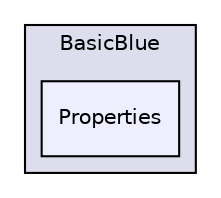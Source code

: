 digraph "Properties" {
  compound=true
  node [ fontsize="10", fontname="Helvetica"];
  edge [ labelfontsize="10", labelfontname="Helvetica"];
  subgraph clusterdir_aa48bc2631266f5d9e2f7e663feb7d8e {
    graph [ bgcolor="#ddddee", pencolor="black", label="BasicBlue" fontname="Helvetica", fontsize="10", URL="dir_aa48bc2631266f5d9e2f7e663feb7d8e.html"]
  dir_2f7a00e02f27bb70438de411c7739035 [shape=box, label="Properties", style="filled", fillcolor="#eeeeff", pencolor="black", URL="dir_2f7a00e02f27bb70438de411c7739035.html"];
  }
}
